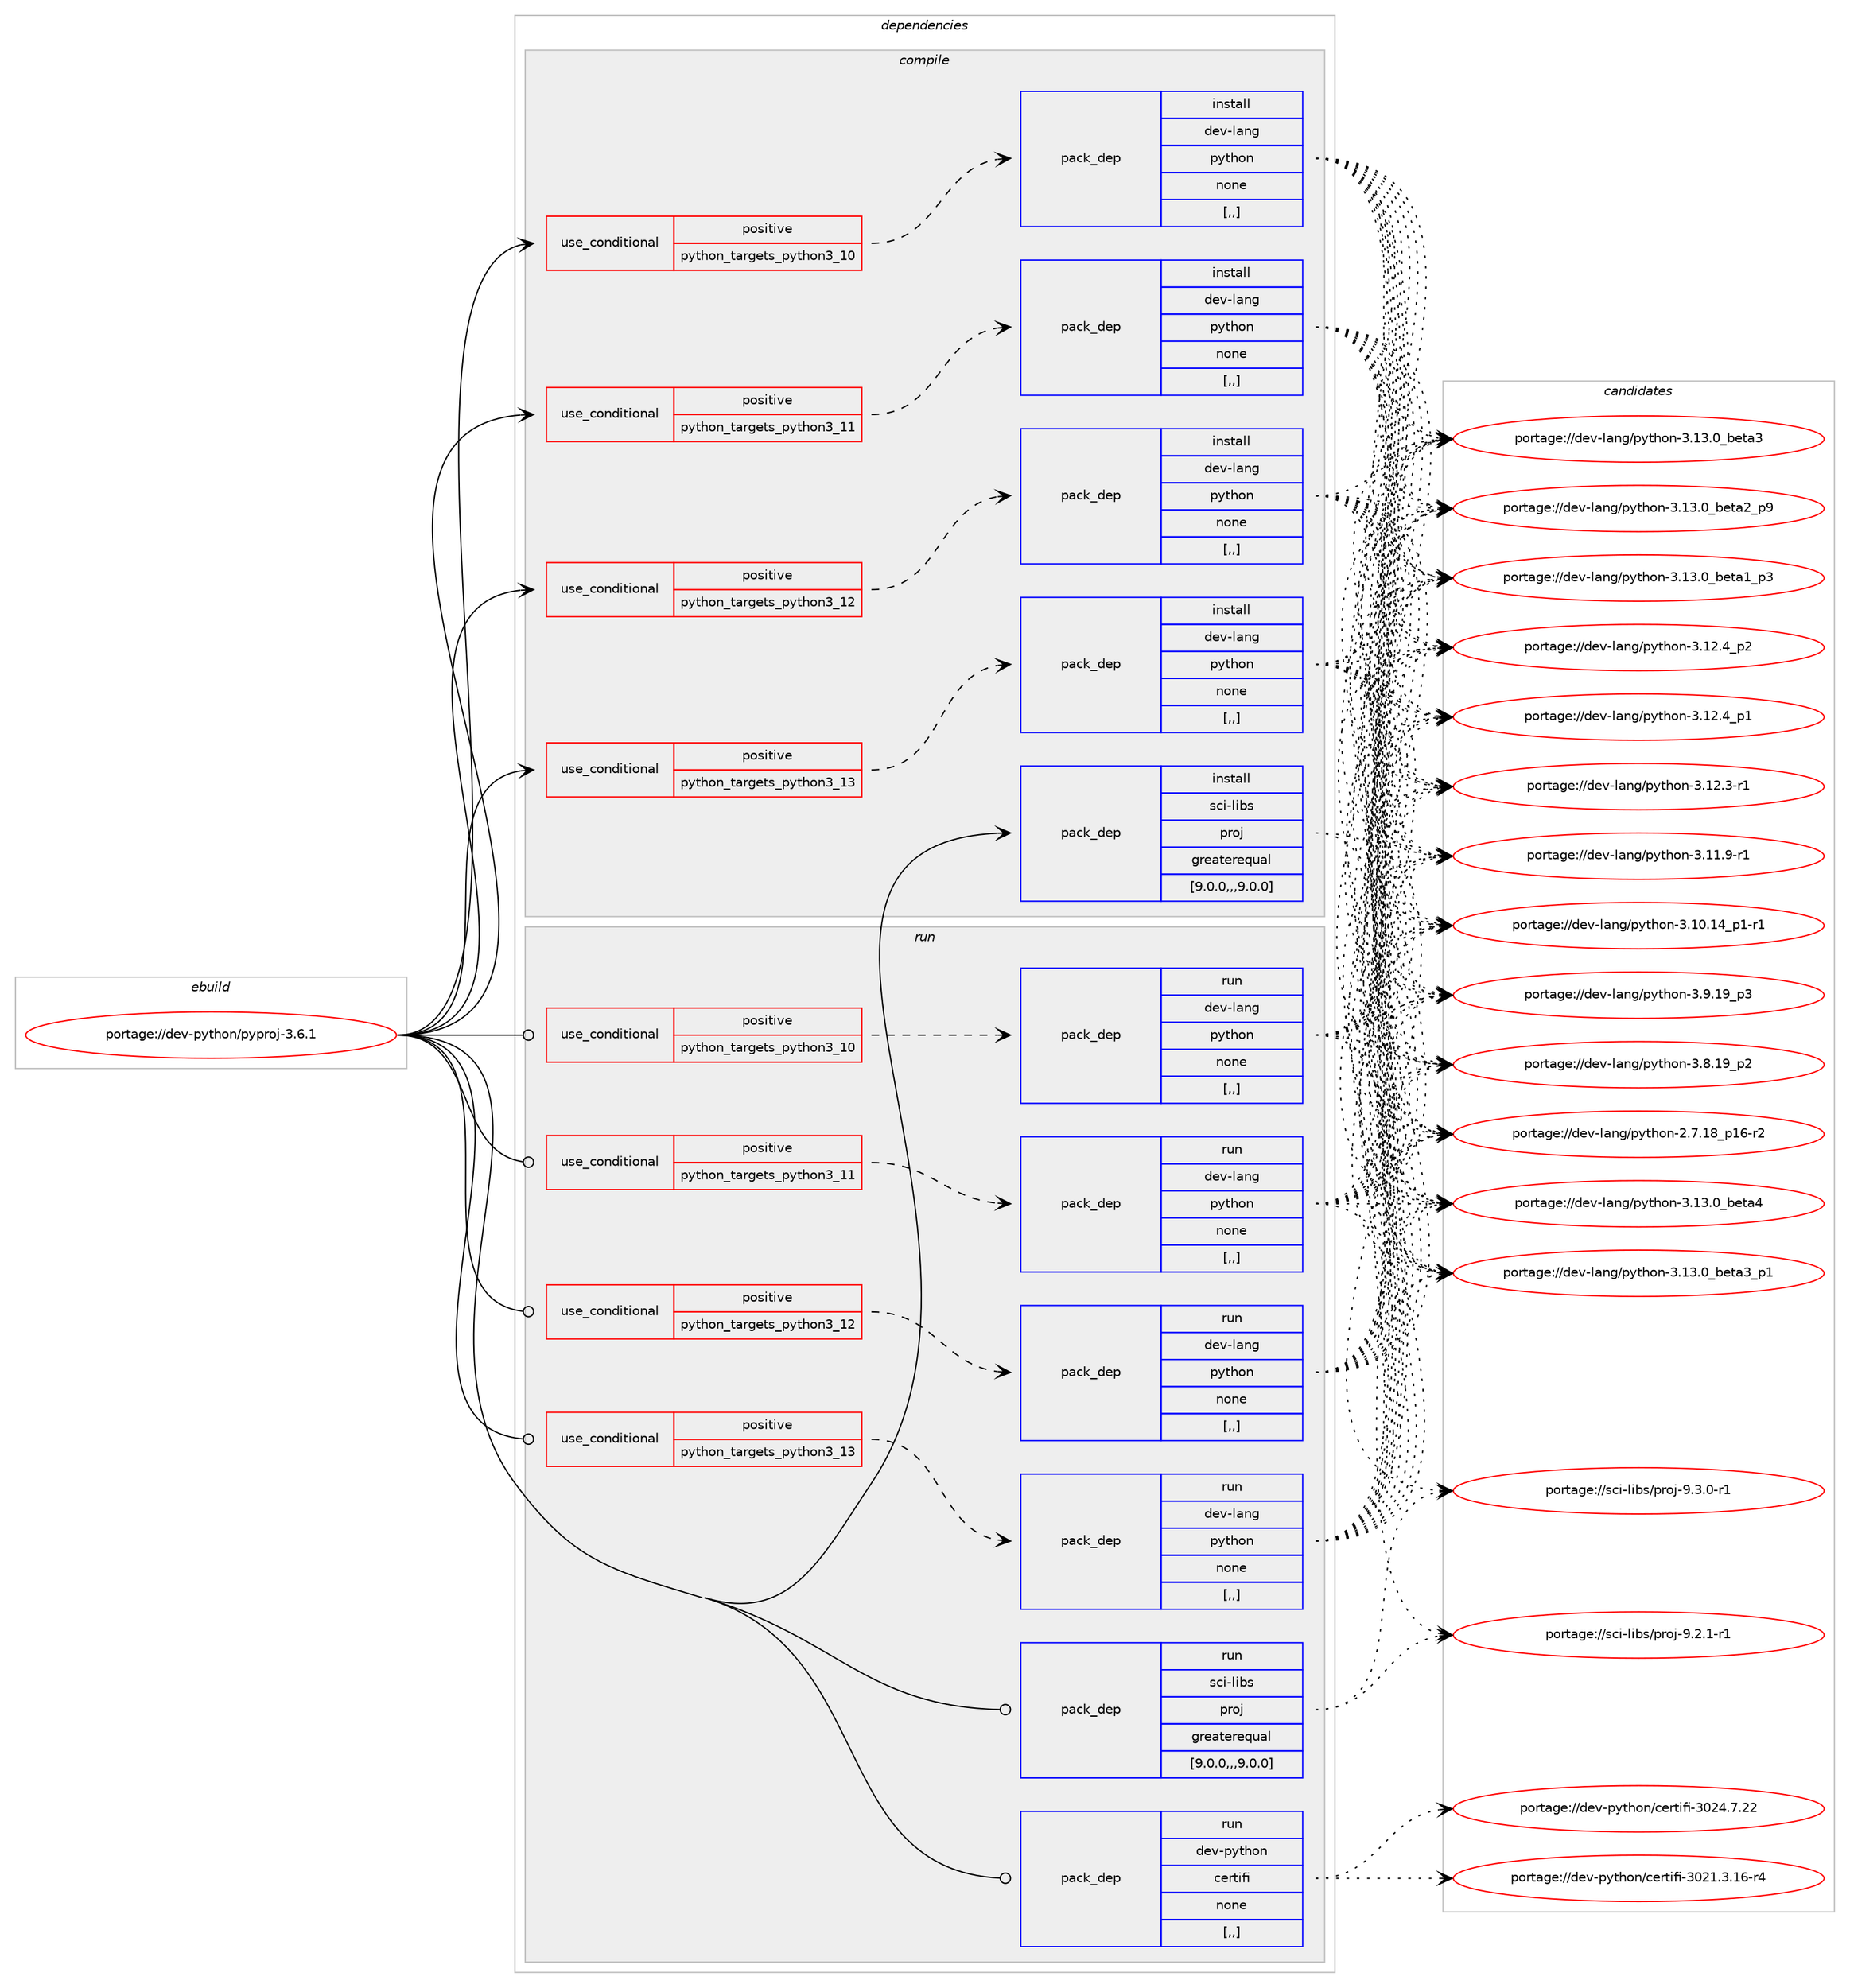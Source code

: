 digraph prolog {

# *************
# Graph options
# *************

newrank=true;
concentrate=true;
compound=true;
graph [rankdir=LR,fontname=Helvetica,fontsize=10,ranksep=1.5];#, ranksep=2.5, nodesep=0.2];
edge  [arrowhead=vee];
node  [fontname=Helvetica,fontsize=10];

# **********
# The ebuild
# **********

subgraph cluster_leftcol {
color=gray;
label=<<i>ebuild</i>>;
id [label="portage://dev-python/pyproj-3.6.1", color=red, width=4, href="../dev-python/pyproj-3.6.1.svg"];
}

# ****************
# The dependencies
# ****************

subgraph cluster_midcol {
color=gray;
label=<<i>dependencies</i>>;
subgraph cluster_compile {
fillcolor="#eeeeee";
style=filled;
label=<<i>compile</i>>;
subgraph cond37438 {
dependency157948 [label=<<TABLE BORDER="0" CELLBORDER="1" CELLSPACING="0" CELLPADDING="4"><TR><TD ROWSPAN="3" CELLPADDING="10">use_conditional</TD></TR><TR><TD>positive</TD></TR><TR><TD>python_targets_python3_10</TD></TR></TABLE>>, shape=none, color=red];
subgraph pack119252 {
dependency157949 [label=<<TABLE BORDER="0" CELLBORDER="1" CELLSPACING="0" CELLPADDING="4" WIDTH="220"><TR><TD ROWSPAN="6" CELLPADDING="30">pack_dep</TD></TR><TR><TD WIDTH="110">install</TD></TR><TR><TD>dev-lang</TD></TR><TR><TD>python</TD></TR><TR><TD>none</TD></TR><TR><TD>[,,]</TD></TR></TABLE>>, shape=none, color=blue];
}
dependency157948:e -> dependency157949:w [weight=20,style="dashed",arrowhead="vee"];
}
id:e -> dependency157948:w [weight=20,style="solid",arrowhead="vee"];
subgraph cond37439 {
dependency157950 [label=<<TABLE BORDER="0" CELLBORDER="1" CELLSPACING="0" CELLPADDING="4"><TR><TD ROWSPAN="3" CELLPADDING="10">use_conditional</TD></TR><TR><TD>positive</TD></TR><TR><TD>python_targets_python3_11</TD></TR></TABLE>>, shape=none, color=red];
subgraph pack119253 {
dependency157951 [label=<<TABLE BORDER="0" CELLBORDER="1" CELLSPACING="0" CELLPADDING="4" WIDTH="220"><TR><TD ROWSPAN="6" CELLPADDING="30">pack_dep</TD></TR><TR><TD WIDTH="110">install</TD></TR><TR><TD>dev-lang</TD></TR><TR><TD>python</TD></TR><TR><TD>none</TD></TR><TR><TD>[,,]</TD></TR></TABLE>>, shape=none, color=blue];
}
dependency157950:e -> dependency157951:w [weight=20,style="dashed",arrowhead="vee"];
}
id:e -> dependency157950:w [weight=20,style="solid",arrowhead="vee"];
subgraph cond37440 {
dependency157952 [label=<<TABLE BORDER="0" CELLBORDER="1" CELLSPACING="0" CELLPADDING="4"><TR><TD ROWSPAN="3" CELLPADDING="10">use_conditional</TD></TR><TR><TD>positive</TD></TR><TR><TD>python_targets_python3_12</TD></TR></TABLE>>, shape=none, color=red];
subgraph pack119254 {
dependency157953 [label=<<TABLE BORDER="0" CELLBORDER="1" CELLSPACING="0" CELLPADDING="4" WIDTH="220"><TR><TD ROWSPAN="6" CELLPADDING="30">pack_dep</TD></TR><TR><TD WIDTH="110">install</TD></TR><TR><TD>dev-lang</TD></TR><TR><TD>python</TD></TR><TR><TD>none</TD></TR><TR><TD>[,,]</TD></TR></TABLE>>, shape=none, color=blue];
}
dependency157952:e -> dependency157953:w [weight=20,style="dashed",arrowhead="vee"];
}
id:e -> dependency157952:w [weight=20,style="solid",arrowhead="vee"];
subgraph cond37441 {
dependency157954 [label=<<TABLE BORDER="0" CELLBORDER="1" CELLSPACING="0" CELLPADDING="4"><TR><TD ROWSPAN="3" CELLPADDING="10">use_conditional</TD></TR><TR><TD>positive</TD></TR><TR><TD>python_targets_python3_13</TD></TR></TABLE>>, shape=none, color=red];
subgraph pack119255 {
dependency157955 [label=<<TABLE BORDER="0" CELLBORDER="1" CELLSPACING="0" CELLPADDING="4" WIDTH="220"><TR><TD ROWSPAN="6" CELLPADDING="30">pack_dep</TD></TR><TR><TD WIDTH="110">install</TD></TR><TR><TD>dev-lang</TD></TR><TR><TD>python</TD></TR><TR><TD>none</TD></TR><TR><TD>[,,]</TD></TR></TABLE>>, shape=none, color=blue];
}
dependency157954:e -> dependency157955:w [weight=20,style="dashed",arrowhead="vee"];
}
id:e -> dependency157954:w [weight=20,style="solid",arrowhead="vee"];
subgraph pack119256 {
dependency157956 [label=<<TABLE BORDER="0" CELLBORDER="1" CELLSPACING="0" CELLPADDING="4" WIDTH="220"><TR><TD ROWSPAN="6" CELLPADDING="30">pack_dep</TD></TR><TR><TD WIDTH="110">install</TD></TR><TR><TD>sci-libs</TD></TR><TR><TD>proj</TD></TR><TR><TD>greaterequal</TD></TR><TR><TD>[9.0.0,,,9.0.0]</TD></TR></TABLE>>, shape=none, color=blue];
}
id:e -> dependency157956:w [weight=20,style="solid",arrowhead="vee"];
}
subgraph cluster_compileandrun {
fillcolor="#eeeeee";
style=filled;
label=<<i>compile and run</i>>;
}
subgraph cluster_run {
fillcolor="#eeeeee";
style=filled;
label=<<i>run</i>>;
subgraph cond37442 {
dependency157957 [label=<<TABLE BORDER="0" CELLBORDER="1" CELLSPACING="0" CELLPADDING="4"><TR><TD ROWSPAN="3" CELLPADDING="10">use_conditional</TD></TR><TR><TD>positive</TD></TR><TR><TD>python_targets_python3_10</TD></TR></TABLE>>, shape=none, color=red];
subgraph pack119257 {
dependency157958 [label=<<TABLE BORDER="0" CELLBORDER="1" CELLSPACING="0" CELLPADDING="4" WIDTH="220"><TR><TD ROWSPAN="6" CELLPADDING="30">pack_dep</TD></TR><TR><TD WIDTH="110">run</TD></TR><TR><TD>dev-lang</TD></TR><TR><TD>python</TD></TR><TR><TD>none</TD></TR><TR><TD>[,,]</TD></TR></TABLE>>, shape=none, color=blue];
}
dependency157957:e -> dependency157958:w [weight=20,style="dashed",arrowhead="vee"];
}
id:e -> dependency157957:w [weight=20,style="solid",arrowhead="odot"];
subgraph cond37443 {
dependency157959 [label=<<TABLE BORDER="0" CELLBORDER="1" CELLSPACING="0" CELLPADDING="4"><TR><TD ROWSPAN="3" CELLPADDING="10">use_conditional</TD></TR><TR><TD>positive</TD></TR><TR><TD>python_targets_python3_11</TD></TR></TABLE>>, shape=none, color=red];
subgraph pack119258 {
dependency157960 [label=<<TABLE BORDER="0" CELLBORDER="1" CELLSPACING="0" CELLPADDING="4" WIDTH="220"><TR><TD ROWSPAN="6" CELLPADDING="30">pack_dep</TD></TR><TR><TD WIDTH="110">run</TD></TR><TR><TD>dev-lang</TD></TR><TR><TD>python</TD></TR><TR><TD>none</TD></TR><TR><TD>[,,]</TD></TR></TABLE>>, shape=none, color=blue];
}
dependency157959:e -> dependency157960:w [weight=20,style="dashed",arrowhead="vee"];
}
id:e -> dependency157959:w [weight=20,style="solid",arrowhead="odot"];
subgraph cond37444 {
dependency157961 [label=<<TABLE BORDER="0" CELLBORDER="1" CELLSPACING="0" CELLPADDING="4"><TR><TD ROWSPAN="3" CELLPADDING="10">use_conditional</TD></TR><TR><TD>positive</TD></TR><TR><TD>python_targets_python3_12</TD></TR></TABLE>>, shape=none, color=red];
subgraph pack119259 {
dependency157962 [label=<<TABLE BORDER="0" CELLBORDER="1" CELLSPACING="0" CELLPADDING="4" WIDTH="220"><TR><TD ROWSPAN="6" CELLPADDING="30">pack_dep</TD></TR><TR><TD WIDTH="110">run</TD></TR><TR><TD>dev-lang</TD></TR><TR><TD>python</TD></TR><TR><TD>none</TD></TR><TR><TD>[,,]</TD></TR></TABLE>>, shape=none, color=blue];
}
dependency157961:e -> dependency157962:w [weight=20,style="dashed",arrowhead="vee"];
}
id:e -> dependency157961:w [weight=20,style="solid",arrowhead="odot"];
subgraph cond37445 {
dependency157963 [label=<<TABLE BORDER="0" CELLBORDER="1" CELLSPACING="0" CELLPADDING="4"><TR><TD ROWSPAN="3" CELLPADDING="10">use_conditional</TD></TR><TR><TD>positive</TD></TR><TR><TD>python_targets_python3_13</TD></TR></TABLE>>, shape=none, color=red];
subgraph pack119260 {
dependency157964 [label=<<TABLE BORDER="0" CELLBORDER="1" CELLSPACING="0" CELLPADDING="4" WIDTH="220"><TR><TD ROWSPAN="6" CELLPADDING="30">pack_dep</TD></TR><TR><TD WIDTH="110">run</TD></TR><TR><TD>dev-lang</TD></TR><TR><TD>python</TD></TR><TR><TD>none</TD></TR><TR><TD>[,,]</TD></TR></TABLE>>, shape=none, color=blue];
}
dependency157963:e -> dependency157964:w [weight=20,style="dashed",arrowhead="vee"];
}
id:e -> dependency157963:w [weight=20,style="solid",arrowhead="odot"];
subgraph pack119261 {
dependency157965 [label=<<TABLE BORDER="0" CELLBORDER="1" CELLSPACING="0" CELLPADDING="4" WIDTH="220"><TR><TD ROWSPAN="6" CELLPADDING="30">pack_dep</TD></TR><TR><TD WIDTH="110">run</TD></TR><TR><TD>dev-python</TD></TR><TR><TD>certifi</TD></TR><TR><TD>none</TD></TR><TR><TD>[,,]</TD></TR></TABLE>>, shape=none, color=blue];
}
id:e -> dependency157965:w [weight=20,style="solid",arrowhead="odot"];
subgraph pack119262 {
dependency157966 [label=<<TABLE BORDER="0" CELLBORDER="1" CELLSPACING="0" CELLPADDING="4" WIDTH="220"><TR><TD ROWSPAN="6" CELLPADDING="30">pack_dep</TD></TR><TR><TD WIDTH="110">run</TD></TR><TR><TD>sci-libs</TD></TR><TR><TD>proj</TD></TR><TR><TD>greaterequal</TD></TR><TR><TD>[9.0.0,,,9.0.0]</TD></TR></TABLE>>, shape=none, color=blue];
}
id:e -> dependency157966:w [weight=20,style="solid",arrowhead="odot"];
}
}

# **************
# The candidates
# **************

subgraph cluster_choices {
rank=same;
color=gray;
label=<<i>candidates</i>>;

subgraph choice119252 {
color=black;
nodesep=1;
choice1001011184510897110103471121211161041111104551464951464895981011169752 [label="portage://dev-lang/python-3.13.0_beta4", color=red, width=4,href="../dev-lang/python-3.13.0_beta4.svg"];
choice10010111845108971101034711212111610411111045514649514648959810111697519511249 [label="portage://dev-lang/python-3.13.0_beta3_p1", color=red, width=4,href="../dev-lang/python-3.13.0_beta3_p1.svg"];
choice1001011184510897110103471121211161041111104551464951464895981011169751 [label="portage://dev-lang/python-3.13.0_beta3", color=red, width=4,href="../dev-lang/python-3.13.0_beta3.svg"];
choice10010111845108971101034711212111610411111045514649514648959810111697509511257 [label="portage://dev-lang/python-3.13.0_beta2_p9", color=red, width=4,href="../dev-lang/python-3.13.0_beta2_p9.svg"];
choice10010111845108971101034711212111610411111045514649514648959810111697499511251 [label="portage://dev-lang/python-3.13.0_beta1_p3", color=red, width=4,href="../dev-lang/python-3.13.0_beta1_p3.svg"];
choice100101118451089711010347112121116104111110455146495046529511250 [label="portage://dev-lang/python-3.12.4_p2", color=red, width=4,href="../dev-lang/python-3.12.4_p2.svg"];
choice100101118451089711010347112121116104111110455146495046529511249 [label="portage://dev-lang/python-3.12.4_p1", color=red, width=4,href="../dev-lang/python-3.12.4_p1.svg"];
choice100101118451089711010347112121116104111110455146495046514511449 [label="portage://dev-lang/python-3.12.3-r1", color=red, width=4,href="../dev-lang/python-3.12.3-r1.svg"];
choice100101118451089711010347112121116104111110455146494946574511449 [label="portage://dev-lang/python-3.11.9-r1", color=red, width=4,href="../dev-lang/python-3.11.9-r1.svg"];
choice100101118451089711010347112121116104111110455146494846495295112494511449 [label="portage://dev-lang/python-3.10.14_p1-r1", color=red, width=4,href="../dev-lang/python-3.10.14_p1-r1.svg"];
choice100101118451089711010347112121116104111110455146574649579511251 [label="portage://dev-lang/python-3.9.19_p3", color=red, width=4,href="../dev-lang/python-3.9.19_p3.svg"];
choice100101118451089711010347112121116104111110455146564649579511250 [label="portage://dev-lang/python-3.8.19_p2", color=red, width=4,href="../dev-lang/python-3.8.19_p2.svg"];
choice100101118451089711010347112121116104111110455046554649569511249544511450 [label="portage://dev-lang/python-2.7.18_p16-r2", color=red, width=4,href="../dev-lang/python-2.7.18_p16-r2.svg"];
dependency157949:e -> choice1001011184510897110103471121211161041111104551464951464895981011169752:w [style=dotted,weight="100"];
dependency157949:e -> choice10010111845108971101034711212111610411111045514649514648959810111697519511249:w [style=dotted,weight="100"];
dependency157949:e -> choice1001011184510897110103471121211161041111104551464951464895981011169751:w [style=dotted,weight="100"];
dependency157949:e -> choice10010111845108971101034711212111610411111045514649514648959810111697509511257:w [style=dotted,weight="100"];
dependency157949:e -> choice10010111845108971101034711212111610411111045514649514648959810111697499511251:w [style=dotted,weight="100"];
dependency157949:e -> choice100101118451089711010347112121116104111110455146495046529511250:w [style=dotted,weight="100"];
dependency157949:e -> choice100101118451089711010347112121116104111110455146495046529511249:w [style=dotted,weight="100"];
dependency157949:e -> choice100101118451089711010347112121116104111110455146495046514511449:w [style=dotted,weight="100"];
dependency157949:e -> choice100101118451089711010347112121116104111110455146494946574511449:w [style=dotted,weight="100"];
dependency157949:e -> choice100101118451089711010347112121116104111110455146494846495295112494511449:w [style=dotted,weight="100"];
dependency157949:e -> choice100101118451089711010347112121116104111110455146574649579511251:w [style=dotted,weight="100"];
dependency157949:e -> choice100101118451089711010347112121116104111110455146564649579511250:w [style=dotted,weight="100"];
dependency157949:e -> choice100101118451089711010347112121116104111110455046554649569511249544511450:w [style=dotted,weight="100"];
}
subgraph choice119253 {
color=black;
nodesep=1;
choice1001011184510897110103471121211161041111104551464951464895981011169752 [label="portage://dev-lang/python-3.13.0_beta4", color=red, width=4,href="../dev-lang/python-3.13.0_beta4.svg"];
choice10010111845108971101034711212111610411111045514649514648959810111697519511249 [label="portage://dev-lang/python-3.13.0_beta3_p1", color=red, width=4,href="../dev-lang/python-3.13.0_beta3_p1.svg"];
choice1001011184510897110103471121211161041111104551464951464895981011169751 [label="portage://dev-lang/python-3.13.0_beta3", color=red, width=4,href="../dev-lang/python-3.13.0_beta3.svg"];
choice10010111845108971101034711212111610411111045514649514648959810111697509511257 [label="portage://dev-lang/python-3.13.0_beta2_p9", color=red, width=4,href="../dev-lang/python-3.13.0_beta2_p9.svg"];
choice10010111845108971101034711212111610411111045514649514648959810111697499511251 [label="portage://dev-lang/python-3.13.0_beta1_p3", color=red, width=4,href="../dev-lang/python-3.13.0_beta1_p3.svg"];
choice100101118451089711010347112121116104111110455146495046529511250 [label="portage://dev-lang/python-3.12.4_p2", color=red, width=4,href="../dev-lang/python-3.12.4_p2.svg"];
choice100101118451089711010347112121116104111110455146495046529511249 [label="portage://dev-lang/python-3.12.4_p1", color=red, width=4,href="../dev-lang/python-3.12.4_p1.svg"];
choice100101118451089711010347112121116104111110455146495046514511449 [label="portage://dev-lang/python-3.12.3-r1", color=red, width=4,href="../dev-lang/python-3.12.3-r1.svg"];
choice100101118451089711010347112121116104111110455146494946574511449 [label="portage://dev-lang/python-3.11.9-r1", color=red, width=4,href="../dev-lang/python-3.11.9-r1.svg"];
choice100101118451089711010347112121116104111110455146494846495295112494511449 [label="portage://dev-lang/python-3.10.14_p1-r1", color=red, width=4,href="../dev-lang/python-3.10.14_p1-r1.svg"];
choice100101118451089711010347112121116104111110455146574649579511251 [label="portage://dev-lang/python-3.9.19_p3", color=red, width=4,href="../dev-lang/python-3.9.19_p3.svg"];
choice100101118451089711010347112121116104111110455146564649579511250 [label="portage://dev-lang/python-3.8.19_p2", color=red, width=4,href="../dev-lang/python-3.8.19_p2.svg"];
choice100101118451089711010347112121116104111110455046554649569511249544511450 [label="portage://dev-lang/python-2.7.18_p16-r2", color=red, width=4,href="../dev-lang/python-2.7.18_p16-r2.svg"];
dependency157951:e -> choice1001011184510897110103471121211161041111104551464951464895981011169752:w [style=dotted,weight="100"];
dependency157951:e -> choice10010111845108971101034711212111610411111045514649514648959810111697519511249:w [style=dotted,weight="100"];
dependency157951:e -> choice1001011184510897110103471121211161041111104551464951464895981011169751:w [style=dotted,weight="100"];
dependency157951:e -> choice10010111845108971101034711212111610411111045514649514648959810111697509511257:w [style=dotted,weight="100"];
dependency157951:e -> choice10010111845108971101034711212111610411111045514649514648959810111697499511251:w [style=dotted,weight="100"];
dependency157951:e -> choice100101118451089711010347112121116104111110455146495046529511250:w [style=dotted,weight="100"];
dependency157951:e -> choice100101118451089711010347112121116104111110455146495046529511249:w [style=dotted,weight="100"];
dependency157951:e -> choice100101118451089711010347112121116104111110455146495046514511449:w [style=dotted,weight="100"];
dependency157951:e -> choice100101118451089711010347112121116104111110455146494946574511449:w [style=dotted,weight="100"];
dependency157951:e -> choice100101118451089711010347112121116104111110455146494846495295112494511449:w [style=dotted,weight="100"];
dependency157951:e -> choice100101118451089711010347112121116104111110455146574649579511251:w [style=dotted,weight="100"];
dependency157951:e -> choice100101118451089711010347112121116104111110455146564649579511250:w [style=dotted,weight="100"];
dependency157951:e -> choice100101118451089711010347112121116104111110455046554649569511249544511450:w [style=dotted,weight="100"];
}
subgraph choice119254 {
color=black;
nodesep=1;
choice1001011184510897110103471121211161041111104551464951464895981011169752 [label="portage://dev-lang/python-3.13.0_beta4", color=red, width=4,href="../dev-lang/python-3.13.0_beta4.svg"];
choice10010111845108971101034711212111610411111045514649514648959810111697519511249 [label="portage://dev-lang/python-3.13.0_beta3_p1", color=red, width=4,href="../dev-lang/python-3.13.0_beta3_p1.svg"];
choice1001011184510897110103471121211161041111104551464951464895981011169751 [label="portage://dev-lang/python-3.13.0_beta3", color=red, width=4,href="../dev-lang/python-3.13.0_beta3.svg"];
choice10010111845108971101034711212111610411111045514649514648959810111697509511257 [label="portage://dev-lang/python-3.13.0_beta2_p9", color=red, width=4,href="../dev-lang/python-3.13.0_beta2_p9.svg"];
choice10010111845108971101034711212111610411111045514649514648959810111697499511251 [label="portage://dev-lang/python-3.13.0_beta1_p3", color=red, width=4,href="../dev-lang/python-3.13.0_beta1_p3.svg"];
choice100101118451089711010347112121116104111110455146495046529511250 [label="portage://dev-lang/python-3.12.4_p2", color=red, width=4,href="../dev-lang/python-3.12.4_p2.svg"];
choice100101118451089711010347112121116104111110455146495046529511249 [label="portage://dev-lang/python-3.12.4_p1", color=red, width=4,href="../dev-lang/python-3.12.4_p1.svg"];
choice100101118451089711010347112121116104111110455146495046514511449 [label="portage://dev-lang/python-3.12.3-r1", color=red, width=4,href="../dev-lang/python-3.12.3-r1.svg"];
choice100101118451089711010347112121116104111110455146494946574511449 [label="portage://dev-lang/python-3.11.9-r1", color=red, width=4,href="../dev-lang/python-3.11.9-r1.svg"];
choice100101118451089711010347112121116104111110455146494846495295112494511449 [label="portage://dev-lang/python-3.10.14_p1-r1", color=red, width=4,href="../dev-lang/python-3.10.14_p1-r1.svg"];
choice100101118451089711010347112121116104111110455146574649579511251 [label="portage://dev-lang/python-3.9.19_p3", color=red, width=4,href="../dev-lang/python-3.9.19_p3.svg"];
choice100101118451089711010347112121116104111110455146564649579511250 [label="portage://dev-lang/python-3.8.19_p2", color=red, width=4,href="../dev-lang/python-3.8.19_p2.svg"];
choice100101118451089711010347112121116104111110455046554649569511249544511450 [label="portage://dev-lang/python-2.7.18_p16-r2", color=red, width=4,href="../dev-lang/python-2.7.18_p16-r2.svg"];
dependency157953:e -> choice1001011184510897110103471121211161041111104551464951464895981011169752:w [style=dotted,weight="100"];
dependency157953:e -> choice10010111845108971101034711212111610411111045514649514648959810111697519511249:w [style=dotted,weight="100"];
dependency157953:e -> choice1001011184510897110103471121211161041111104551464951464895981011169751:w [style=dotted,weight="100"];
dependency157953:e -> choice10010111845108971101034711212111610411111045514649514648959810111697509511257:w [style=dotted,weight="100"];
dependency157953:e -> choice10010111845108971101034711212111610411111045514649514648959810111697499511251:w [style=dotted,weight="100"];
dependency157953:e -> choice100101118451089711010347112121116104111110455146495046529511250:w [style=dotted,weight="100"];
dependency157953:e -> choice100101118451089711010347112121116104111110455146495046529511249:w [style=dotted,weight="100"];
dependency157953:e -> choice100101118451089711010347112121116104111110455146495046514511449:w [style=dotted,weight="100"];
dependency157953:e -> choice100101118451089711010347112121116104111110455146494946574511449:w [style=dotted,weight="100"];
dependency157953:e -> choice100101118451089711010347112121116104111110455146494846495295112494511449:w [style=dotted,weight="100"];
dependency157953:e -> choice100101118451089711010347112121116104111110455146574649579511251:w [style=dotted,weight="100"];
dependency157953:e -> choice100101118451089711010347112121116104111110455146564649579511250:w [style=dotted,weight="100"];
dependency157953:e -> choice100101118451089711010347112121116104111110455046554649569511249544511450:w [style=dotted,weight="100"];
}
subgraph choice119255 {
color=black;
nodesep=1;
choice1001011184510897110103471121211161041111104551464951464895981011169752 [label="portage://dev-lang/python-3.13.0_beta4", color=red, width=4,href="../dev-lang/python-3.13.0_beta4.svg"];
choice10010111845108971101034711212111610411111045514649514648959810111697519511249 [label="portage://dev-lang/python-3.13.0_beta3_p1", color=red, width=4,href="../dev-lang/python-3.13.0_beta3_p1.svg"];
choice1001011184510897110103471121211161041111104551464951464895981011169751 [label="portage://dev-lang/python-3.13.0_beta3", color=red, width=4,href="../dev-lang/python-3.13.0_beta3.svg"];
choice10010111845108971101034711212111610411111045514649514648959810111697509511257 [label="portage://dev-lang/python-3.13.0_beta2_p9", color=red, width=4,href="../dev-lang/python-3.13.0_beta2_p9.svg"];
choice10010111845108971101034711212111610411111045514649514648959810111697499511251 [label="portage://dev-lang/python-3.13.0_beta1_p3", color=red, width=4,href="../dev-lang/python-3.13.0_beta1_p3.svg"];
choice100101118451089711010347112121116104111110455146495046529511250 [label="portage://dev-lang/python-3.12.4_p2", color=red, width=4,href="../dev-lang/python-3.12.4_p2.svg"];
choice100101118451089711010347112121116104111110455146495046529511249 [label="portage://dev-lang/python-3.12.4_p1", color=red, width=4,href="../dev-lang/python-3.12.4_p1.svg"];
choice100101118451089711010347112121116104111110455146495046514511449 [label="portage://dev-lang/python-3.12.3-r1", color=red, width=4,href="../dev-lang/python-3.12.3-r1.svg"];
choice100101118451089711010347112121116104111110455146494946574511449 [label="portage://dev-lang/python-3.11.9-r1", color=red, width=4,href="../dev-lang/python-3.11.9-r1.svg"];
choice100101118451089711010347112121116104111110455146494846495295112494511449 [label="portage://dev-lang/python-3.10.14_p1-r1", color=red, width=4,href="../dev-lang/python-3.10.14_p1-r1.svg"];
choice100101118451089711010347112121116104111110455146574649579511251 [label="portage://dev-lang/python-3.9.19_p3", color=red, width=4,href="../dev-lang/python-3.9.19_p3.svg"];
choice100101118451089711010347112121116104111110455146564649579511250 [label="portage://dev-lang/python-3.8.19_p2", color=red, width=4,href="../dev-lang/python-3.8.19_p2.svg"];
choice100101118451089711010347112121116104111110455046554649569511249544511450 [label="portage://dev-lang/python-2.7.18_p16-r2", color=red, width=4,href="../dev-lang/python-2.7.18_p16-r2.svg"];
dependency157955:e -> choice1001011184510897110103471121211161041111104551464951464895981011169752:w [style=dotted,weight="100"];
dependency157955:e -> choice10010111845108971101034711212111610411111045514649514648959810111697519511249:w [style=dotted,weight="100"];
dependency157955:e -> choice1001011184510897110103471121211161041111104551464951464895981011169751:w [style=dotted,weight="100"];
dependency157955:e -> choice10010111845108971101034711212111610411111045514649514648959810111697509511257:w [style=dotted,weight="100"];
dependency157955:e -> choice10010111845108971101034711212111610411111045514649514648959810111697499511251:w [style=dotted,weight="100"];
dependency157955:e -> choice100101118451089711010347112121116104111110455146495046529511250:w [style=dotted,weight="100"];
dependency157955:e -> choice100101118451089711010347112121116104111110455146495046529511249:w [style=dotted,weight="100"];
dependency157955:e -> choice100101118451089711010347112121116104111110455146495046514511449:w [style=dotted,weight="100"];
dependency157955:e -> choice100101118451089711010347112121116104111110455146494946574511449:w [style=dotted,weight="100"];
dependency157955:e -> choice100101118451089711010347112121116104111110455146494846495295112494511449:w [style=dotted,weight="100"];
dependency157955:e -> choice100101118451089711010347112121116104111110455146574649579511251:w [style=dotted,weight="100"];
dependency157955:e -> choice100101118451089711010347112121116104111110455146564649579511250:w [style=dotted,weight="100"];
dependency157955:e -> choice100101118451089711010347112121116104111110455046554649569511249544511450:w [style=dotted,weight="100"];
}
subgraph choice119256 {
color=black;
nodesep=1;
choice115991054510810598115471121141111064557465146484511449 [label="portage://sci-libs/proj-9.3.0-r1", color=red, width=4,href="../sci-libs/proj-9.3.0-r1.svg"];
choice115991054510810598115471121141111064557465046494511449 [label="portage://sci-libs/proj-9.2.1-r1", color=red, width=4,href="../sci-libs/proj-9.2.1-r1.svg"];
dependency157956:e -> choice115991054510810598115471121141111064557465146484511449:w [style=dotted,weight="100"];
dependency157956:e -> choice115991054510810598115471121141111064557465046494511449:w [style=dotted,weight="100"];
}
subgraph choice119257 {
color=black;
nodesep=1;
choice1001011184510897110103471121211161041111104551464951464895981011169752 [label="portage://dev-lang/python-3.13.0_beta4", color=red, width=4,href="../dev-lang/python-3.13.0_beta4.svg"];
choice10010111845108971101034711212111610411111045514649514648959810111697519511249 [label="portage://dev-lang/python-3.13.0_beta3_p1", color=red, width=4,href="../dev-lang/python-3.13.0_beta3_p1.svg"];
choice1001011184510897110103471121211161041111104551464951464895981011169751 [label="portage://dev-lang/python-3.13.0_beta3", color=red, width=4,href="../dev-lang/python-3.13.0_beta3.svg"];
choice10010111845108971101034711212111610411111045514649514648959810111697509511257 [label="portage://dev-lang/python-3.13.0_beta2_p9", color=red, width=4,href="../dev-lang/python-3.13.0_beta2_p9.svg"];
choice10010111845108971101034711212111610411111045514649514648959810111697499511251 [label="portage://dev-lang/python-3.13.0_beta1_p3", color=red, width=4,href="../dev-lang/python-3.13.0_beta1_p3.svg"];
choice100101118451089711010347112121116104111110455146495046529511250 [label="portage://dev-lang/python-3.12.4_p2", color=red, width=4,href="../dev-lang/python-3.12.4_p2.svg"];
choice100101118451089711010347112121116104111110455146495046529511249 [label="portage://dev-lang/python-3.12.4_p1", color=red, width=4,href="../dev-lang/python-3.12.4_p1.svg"];
choice100101118451089711010347112121116104111110455146495046514511449 [label="portage://dev-lang/python-3.12.3-r1", color=red, width=4,href="../dev-lang/python-3.12.3-r1.svg"];
choice100101118451089711010347112121116104111110455146494946574511449 [label="portage://dev-lang/python-3.11.9-r1", color=red, width=4,href="../dev-lang/python-3.11.9-r1.svg"];
choice100101118451089711010347112121116104111110455146494846495295112494511449 [label="portage://dev-lang/python-3.10.14_p1-r1", color=red, width=4,href="../dev-lang/python-3.10.14_p1-r1.svg"];
choice100101118451089711010347112121116104111110455146574649579511251 [label="portage://dev-lang/python-3.9.19_p3", color=red, width=4,href="../dev-lang/python-3.9.19_p3.svg"];
choice100101118451089711010347112121116104111110455146564649579511250 [label="portage://dev-lang/python-3.8.19_p2", color=red, width=4,href="../dev-lang/python-3.8.19_p2.svg"];
choice100101118451089711010347112121116104111110455046554649569511249544511450 [label="portage://dev-lang/python-2.7.18_p16-r2", color=red, width=4,href="../dev-lang/python-2.7.18_p16-r2.svg"];
dependency157958:e -> choice1001011184510897110103471121211161041111104551464951464895981011169752:w [style=dotted,weight="100"];
dependency157958:e -> choice10010111845108971101034711212111610411111045514649514648959810111697519511249:w [style=dotted,weight="100"];
dependency157958:e -> choice1001011184510897110103471121211161041111104551464951464895981011169751:w [style=dotted,weight="100"];
dependency157958:e -> choice10010111845108971101034711212111610411111045514649514648959810111697509511257:w [style=dotted,weight="100"];
dependency157958:e -> choice10010111845108971101034711212111610411111045514649514648959810111697499511251:w [style=dotted,weight="100"];
dependency157958:e -> choice100101118451089711010347112121116104111110455146495046529511250:w [style=dotted,weight="100"];
dependency157958:e -> choice100101118451089711010347112121116104111110455146495046529511249:w [style=dotted,weight="100"];
dependency157958:e -> choice100101118451089711010347112121116104111110455146495046514511449:w [style=dotted,weight="100"];
dependency157958:e -> choice100101118451089711010347112121116104111110455146494946574511449:w [style=dotted,weight="100"];
dependency157958:e -> choice100101118451089711010347112121116104111110455146494846495295112494511449:w [style=dotted,weight="100"];
dependency157958:e -> choice100101118451089711010347112121116104111110455146574649579511251:w [style=dotted,weight="100"];
dependency157958:e -> choice100101118451089711010347112121116104111110455146564649579511250:w [style=dotted,weight="100"];
dependency157958:e -> choice100101118451089711010347112121116104111110455046554649569511249544511450:w [style=dotted,weight="100"];
}
subgraph choice119258 {
color=black;
nodesep=1;
choice1001011184510897110103471121211161041111104551464951464895981011169752 [label="portage://dev-lang/python-3.13.0_beta4", color=red, width=4,href="../dev-lang/python-3.13.0_beta4.svg"];
choice10010111845108971101034711212111610411111045514649514648959810111697519511249 [label="portage://dev-lang/python-3.13.0_beta3_p1", color=red, width=4,href="../dev-lang/python-3.13.0_beta3_p1.svg"];
choice1001011184510897110103471121211161041111104551464951464895981011169751 [label="portage://dev-lang/python-3.13.0_beta3", color=red, width=4,href="../dev-lang/python-3.13.0_beta3.svg"];
choice10010111845108971101034711212111610411111045514649514648959810111697509511257 [label="portage://dev-lang/python-3.13.0_beta2_p9", color=red, width=4,href="../dev-lang/python-3.13.0_beta2_p9.svg"];
choice10010111845108971101034711212111610411111045514649514648959810111697499511251 [label="portage://dev-lang/python-3.13.0_beta1_p3", color=red, width=4,href="../dev-lang/python-3.13.0_beta1_p3.svg"];
choice100101118451089711010347112121116104111110455146495046529511250 [label="portage://dev-lang/python-3.12.4_p2", color=red, width=4,href="../dev-lang/python-3.12.4_p2.svg"];
choice100101118451089711010347112121116104111110455146495046529511249 [label="portage://dev-lang/python-3.12.4_p1", color=red, width=4,href="../dev-lang/python-3.12.4_p1.svg"];
choice100101118451089711010347112121116104111110455146495046514511449 [label="portage://dev-lang/python-3.12.3-r1", color=red, width=4,href="../dev-lang/python-3.12.3-r1.svg"];
choice100101118451089711010347112121116104111110455146494946574511449 [label="portage://dev-lang/python-3.11.9-r1", color=red, width=4,href="../dev-lang/python-3.11.9-r1.svg"];
choice100101118451089711010347112121116104111110455146494846495295112494511449 [label="portage://dev-lang/python-3.10.14_p1-r1", color=red, width=4,href="../dev-lang/python-3.10.14_p1-r1.svg"];
choice100101118451089711010347112121116104111110455146574649579511251 [label="portage://dev-lang/python-3.9.19_p3", color=red, width=4,href="../dev-lang/python-3.9.19_p3.svg"];
choice100101118451089711010347112121116104111110455146564649579511250 [label="portage://dev-lang/python-3.8.19_p2", color=red, width=4,href="../dev-lang/python-3.8.19_p2.svg"];
choice100101118451089711010347112121116104111110455046554649569511249544511450 [label="portage://dev-lang/python-2.7.18_p16-r2", color=red, width=4,href="../dev-lang/python-2.7.18_p16-r2.svg"];
dependency157960:e -> choice1001011184510897110103471121211161041111104551464951464895981011169752:w [style=dotted,weight="100"];
dependency157960:e -> choice10010111845108971101034711212111610411111045514649514648959810111697519511249:w [style=dotted,weight="100"];
dependency157960:e -> choice1001011184510897110103471121211161041111104551464951464895981011169751:w [style=dotted,weight="100"];
dependency157960:e -> choice10010111845108971101034711212111610411111045514649514648959810111697509511257:w [style=dotted,weight="100"];
dependency157960:e -> choice10010111845108971101034711212111610411111045514649514648959810111697499511251:w [style=dotted,weight="100"];
dependency157960:e -> choice100101118451089711010347112121116104111110455146495046529511250:w [style=dotted,weight="100"];
dependency157960:e -> choice100101118451089711010347112121116104111110455146495046529511249:w [style=dotted,weight="100"];
dependency157960:e -> choice100101118451089711010347112121116104111110455146495046514511449:w [style=dotted,weight="100"];
dependency157960:e -> choice100101118451089711010347112121116104111110455146494946574511449:w [style=dotted,weight="100"];
dependency157960:e -> choice100101118451089711010347112121116104111110455146494846495295112494511449:w [style=dotted,weight="100"];
dependency157960:e -> choice100101118451089711010347112121116104111110455146574649579511251:w [style=dotted,weight="100"];
dependency157960:e -> choice100101118451089711010347112121116104111110455146564649579511250:w [style=dotted,weight="100"];
dependency157960:e -> choice100101118451089711010347112121116104111110455046554649569511249544511450:w [style=dotted,weight="100"];
}
subgraph choice119259 {
color=black;
nodesep=1;
choice1001011184510897110103471121211161041111104551464951464895981011169752 [label="portage://dev-lang/python-3.13.0_beta4", color=red, width=4,href="../dev-lang/python-3.13.0_beta4.svg"];
choice10010111845108971101034711212111610411111045514649514648959810111697519511249 [label="portage://dev-lang/python-3.13.0_beta3_p1", color=red, width=4,href="../dev-lang/python-3.13.0_beta3_p1.svg"];
choice1001011184510897110103471121211161041111104551464951464895981011169751 [label="portage://dev-lang/python-3.13.0_beta3", color=red, width=4,href="../dev-lang/python-3.13.0_beta3.svg"];
choice10010111845108971101034711212111610411111045514649514648959810111697509511257 [label="portage://dev-lang/python-3.13.0_beta2_p9", color=red, width=4,href="../dev-lang/python-3.13.0_beta2_p9.svg"];
choice10010111845108971101034711212111610411111045514649514648959810111697499511251 [label="portage://dev-lang/python-3.13.0_beta1_p3", color=red, width=4,href="../dev-lang/python-3.13.0_beta1_p3.svg"];
choice100101118451089711010347112121116104111110455146495046529511250 [label="portage://dev-lang/python-3.12.4_p2", color=red, width=4,href="../dev-lang/python-3.12.4_p2.svg"];
choice100101118451089711010347112121116104111110455146495046529511249 [label="portage://dev-lang/python-3.12.4_p1", color=red, width=4,href="../dev-lang/python-3.12.4_p1.svg"];
choice100101118451089711010347112121116104111110455146495046514511449 [label="portage://dev-lang/python-3.12.3-r1", color=red, width=4,href="../dev-lang/python-3.12.3-r1.svg"];
choice100101118451089711010347112121116104111110455146494946574511449 [label="portage://dev-lang/python-3.11.9-r1", color=red, width=4,href="../dev-lang/python-3.11.9-r1.svg"];
choice100101118451089711010347112121116104111110455146494846495295112494511449 [label="portage://dev-lang/python-3.10.14_p1-r1", color=red, width=4,href="../dev-lang/python-3.10.14_p1-r1.svg"];
choice100101118451089711010347112121116104111110455146574649579511251 [label="portage://dev-lang/python-3.9.19_p3", color=red, width=4,href="../dev-lang/python-3.9.19_p3.svg"];
choice100101118451089711010347112121116104111110455146564649579511250 [label="portage://dev-lang/python-3.8.19_p2", color=red, width=4,href="../dev-lang/python-3.8.19_p2.svg"];
choice100101118451089711010347112121116104111110455046554649569511249544511450 [label="portage://dev-lang/python-2.7.18_p16-r2", color=red, width=4,href="../dev-lang/python-2.7.18_p16-r2.svg"];
dependency157962:e -> choice1001011184510897110103471121211161041111104551464951464895981011169752:w [style=dotted,weight="100"];
dependency157962:e -> choice10010111845108971101034711212111610411111045514649514648959810111697519511249:w [style=dotted,weight="100"];
dependency157962:e -> choice1001011184510897110103471121211161041111104551464951464895981011169751:w [style=dotted,weight="100"];
dependency157962:e -> choice10010111845108971101034711212111610411111045514649514648959810111697509511257:w [style=dotted,weight="100"];
dependency157962:e -> choice10010111845108971101034711212111610411111045514649514648959810111697499511251:w [style=dotted,weight="100"];
dependency157962:e -> choice100101118451089711010347112121116104111110455146495046529511250:w [style=dotted,weight="100"];
dependency157962:e -> choice100101118451089711010347112121116104111110455146495046529511249:w [style=dotted,weight="100"];
dependency157962:e -> choice100101118451089711010347112121116104111110455146495046514511449:w [style=dotted,weight="100"];
dependency157962:e -> choice100101118451089711010347112121116104111110455146494946574511449:w [style=dotted,weight="100"];
dependency157962:e -> choice100101118451089711010347112121116104111110455146494846495295112494511449:w [style=dotted,weight="100"];
dependency157962:e -> choice100101118451089711010347112121116104111110455146574649579511251:w [style=dotted,weight="100"];
dependency157962:e -> choice100101118451089711010347112121116104111110455146564649579511250:w [style=dotted,weight="100"];
dependency157962:e -> choice100101118451089711010347112121116104111110455046554649569511249544511450:w [style=dotted,weight="100"];
}
subgraph choice119260 {
color=black;
nodesep=1;
choice1001011184510897110103471121211161041111104551464951464895981011169752 [label="portage://dev-lang/python-3.13.0_beta4", color=red, width=4,href="../dev-lang/python-3.13.0_beta4.svg"];
choice10010111845108971101034711212111610411111045514649514648959810111697519511249 [label="portage://dev-lang/python-3.13.0_beta3_p1", color=red, width=4,href="../dev-lang/python-3.13.0_beta3_p1.svg"];
choice1001011184510897110103471121211161041111104551464951464895981011169751 [label="portage://dev-lang/python-3.13.0_beta3", color=red, width=4,href="../dev-lang/python-3.13.0_beta3.svg"];
choice10010111845108971101034711212111610411111045514649514648959810111697509511257 [label="portage://dev-lang/python-3.13.0_beta2_p9", color=red, width=4,href="../dev-lang/python-3.13.0_beta2_p9.svg"];
choice10010111845108971101034711212111610411111045514649514648959810111697499511251 [label="portage://dev-lang/python-3.13.0_beta1_p3", color=red, width=4,href="../dev-lang/python-3.13.0_beta1_p3.svg"];
choice100101118451089711010347112121116104111110455146495046529511250 [label="portage://dev-lang/python-3.12.4_p2", color=red, width=4,href="../dev-lang/python-3.12.4_p2.svg"];
choice100101118451089711010347112121116104111110455146495046529511249 [label="portage://dev-lang/python-3.12.4_p1", color=red, width=4,href="../dev-lang/python-3.12.4_p1.svg"];
choice100101118451089711010347112121116104111110455146495046514511449 [label="portage://dev-lang/python-3.12.3-r1", color=red, width=4,href="../dev-lang/python-3.12.3-r1.svg"];
choice100101118451089711010347112121116104111110455146494946574511449 [label="portage://dev-lang/python-3.11.9-r1", color=red, width=4,href="../dev-lang/python-3.11.9-r1.svg"];
choice100101118451089711010347112121116104111110455146494846495295112494511449 [label="portage://dev-lang/python-3.10.14_p1-r1", color=red, width=4,href="../dev-lang/python-3.10.14_p1-r1.svg"];
choice100101118451089711010347112121116104111110455146574649579511251 [label="portage://dev-lang/python-3.9.19_p3", color=red, width=4,href="../dev-lang/python-3.9.19_p3.svg"];
choice100101118451089711010347112121116104111110455146564649579511250 [label="portage://dev-lang/python-3.8.19_p2", color=red, width=4,href="../dev-lang/python-3.8.19_p2.svg"];
choice100101118451089711010347112121116104111110455046554649569511249544511450 [label="portage://dev-lang/python-2.7.18_p16-r2", color=red, width=4,href="../dev-lang/python-2.7.18_p16-r2.svg"];
dependency157964:e -> choice1001011184510897110103471121211161041111104551464951464895981011169752:w [style=dotted,weight="100"];
dependency157964:e -> choice10010111845108971101034711212111610411111045514649514648959810111697519511249:w [style=dotted,weight="100"];
dependency157964:e -> choice1001011184510897110103471121211161041111104551464951464895981011169751:w [style=dotted,weight="100"];
dependency157964:e -> choice10010111845108971101034711212111610411111045514649514648959810111697509511257:w [style=dotted,weight="100"];
dependency157964:e -> choice10010111845108971101034711212111610411111045514649514648959810111697499511251:w [style=dotted,weight="100"];
dependency157964:e -> choice100101118451089711010347112121116104111110455146495046529511250:w [style=dotted,weight="100"];
dependency157964:e -> choice100101118451089711010347112121116104111110455146495046529511249:w [style=dotted,weight="100"];
dependency157964:e -> choice100101118451089711010347112121116104111110455146495046514511449:w [style=dotted,weight="100"];
dependency157964:e -> choice100101118451089711010347112121116104111110455146494946574511449:w [style=dotted,weight="100"];
dependency157964:e -> choice100101118451089711010347112121116104111110455146494846495295112494511449:w [style=dotted,weight="100"];
dependency157964:e -> choice100101118451089711010347112121116104111110455146574649579511251:w [style=dotted,weight="100"];
dependency157964:e -> choice100101118451089711010347112121116104111110455146564649579511250:w [style=dotted,weight="100"];
dependency157964:e -> choice100101118451089711010347112121116104111110455046554649569511249544511450:w [style=dotted,weight="100"];
}
subgraph choice119261 {
color=black;
nodesep=1;
choice10010111845112121116104111110479910111411610510210545514850524655465050 [label="portage://dev-python/certifi-3024.7.22", color=red, width=4,href="../dev-python/certifi-3024.7.22.svg"];
choice100101118451121211161041111104799101114116105102105455148504946514649544511452 [label="portage://dev-python/certifi-3021.3.16-r4", color=red, width=4,href="../dev-python/certifi-3021.3.16-r4.svg"];
dependency157965:e -> choice10010111845112121116104111110479910111411610510210545514850524655465050:w [style=dotted,weight="100"];
dependency157965:e -> choice100101118451121211161041111104799101114116105102105455148504946514649544511452:w [style=dotted,weight="100"];
}
subgraph choice119262 {
color=black;
nodesep=1;
choice115991054510810598115471121141111064557465146484511449 [label="portage://sci-libs/proj-9.3.0-r1", color=red, width=4,href="../sci-libs/proj-9.3.0-r1.svg"];
choice115991054510810598115471121141111064557465046494511449 [label="portage://sci-libs/proj-9.2.1-r1", color=red, width=4,href="../sci-libs/proj-9.2.1-r1.svg"];
dependency157966:e -> choice115991054510810598115471121141111064557465146484511449:w [style=dotted,weight="100"];
dependency157966:e -> choice115991054510810598115471121141111064557465046494511449:w [style=dotted,weight="100"];
}
}

}
